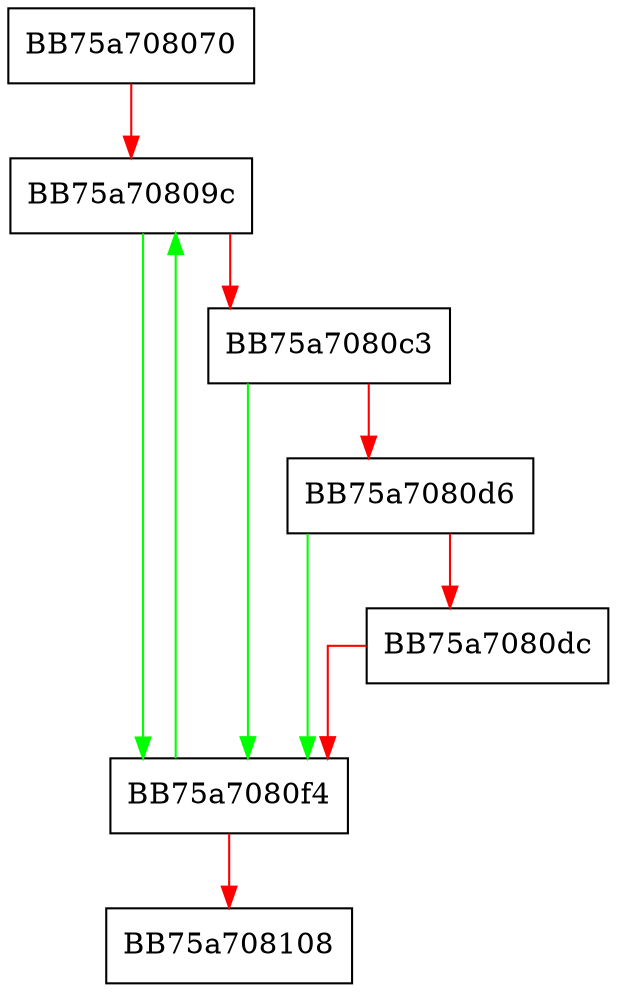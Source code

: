 digraph bmsearch_init_module {
  node [shape="box"];
  graph [splines=ortho];
  BB75a708070 -> BB75a70809c [color="red"];
  BB75a70809c -> BB75a7080f4 [color="green"];
  BB75a70809c -> BB75a7080c3 [color="red"];
  BB75a7080c3 -> BB75a7080f4 [color="green"];
  BB75a7080c3 -> BB75a7080d6 [color="red"];
  BB75a7080d6 -> BB75a7080f4 [color="green"];
  BB75a7080d6 -> BB75a7080dc [color="red"];
  BB75a7080dc -> BB75a7080f4 [color="red"];
  BB75a7080f4 -> BB75a70809c [color="green"];
  BB75a7080f4 -> BB75a708108 [color="red"];
}